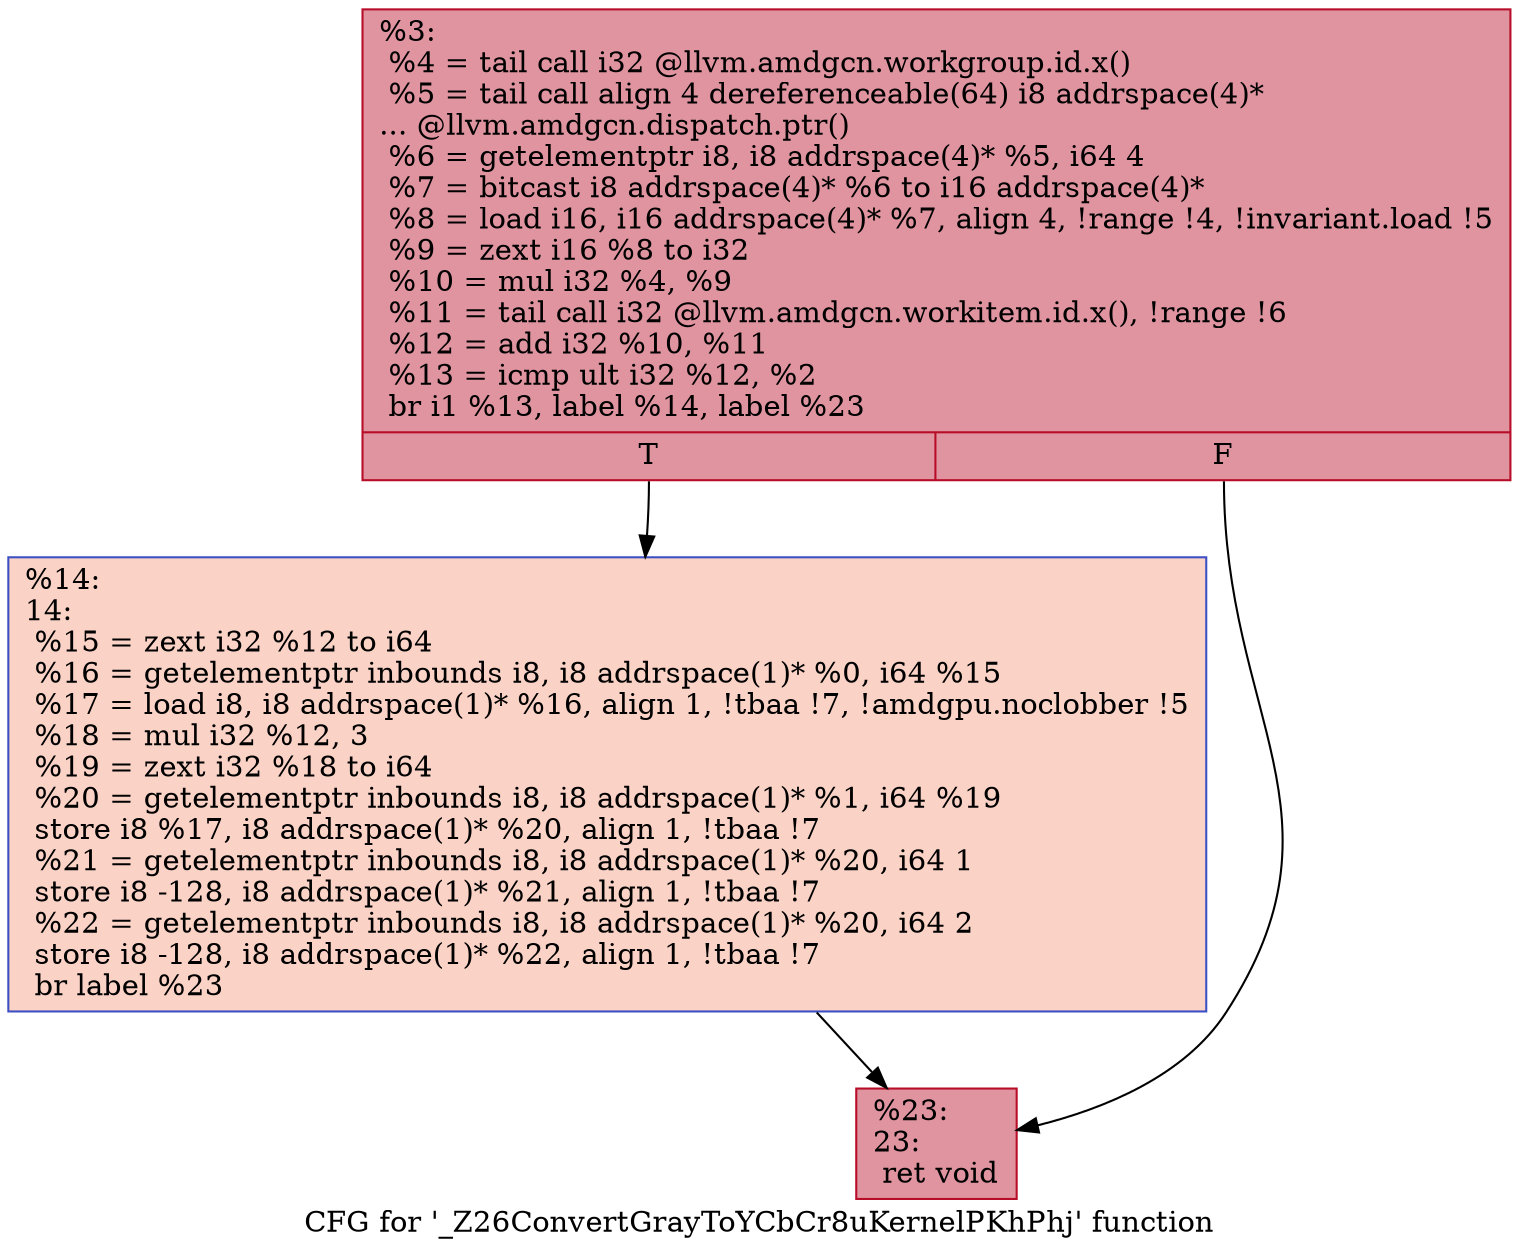 digraph "CFG for '_Z26ConvertGrayToYCbCr8uKernelPKhPhj' function" {
	label="CFG for '_Z26ConvertGrayToYCbCr8uKernelPKhPhj' function";

	Node0x4d040e0 [shape=record,color="#b70d28ff", style=filled, fillcolor="#b70d2870",label="{%3:\l  %4 = tail call i32 @llvm.amdgcn.workgroup.id.x()\l  %5 = tail call align 4 dereferenceable(64) i8 addrspace(4)*\l... @llvm.amdgcn.dispatch.ptr()\l  %6 = getelementptr i8, i8 addrspace(4)* %5, i64 4\l  %7 = bitcast i8 addrspace(4)* %6 to i16 addrspace(4)*\l  %8 = load i16, i16 addrspace(4)* %7, align 4, !range !4, !invariant.load !5\l  %9 = zext i16 %8 to i32\l  %10 = mul i32 %4, %9\l  %11 = tail call i32 @llvm.amdgcn.workitem.id.x(), !range !6\l  %12 = add i32 %10, %11\l  %13 = icmp ult i32 %12, %2\l  br i1 %13, label %14, label %23\l|{<s0>T|<s1>F}}"];
	Node0x4d040e0:s0 -> Node0x4d06020;
	Node0x4d040e0:s1 -> Node0x4d060b0;
	Node0x4d06020 [shape=record,color="#3d50c3ff", style=filled, fillcolor="#f59c7d70",label="{%14:\l14:                                               \l  %15 = zext i32 %12 to i64\l  %16 = getelementptr inbounds i8, i8 addrspace(1)* %0, i64 %15\l  %17 = load i8, i8 addrspace(1)* %16, align 1, !tbaa !7, !amdgpu.noclobber !5\l  %18 = mul i32 %12, 3\l  %19 = zext i32 %18 to i64\l  %20 = getelementptr inbounds i8, i8 addrspace(1)* %1, i64 %19\l  store i8 %17, i8 addrspace(1)* %20, align 1, !tbaa !7\l  %21 = getelementptr inbounds i8, i8 addrspace(1)* %20, i64 1\l  store i8 -128, i8 addrspace(1)* %21, align 1, !tbaa !7\l  %22 = getelementptr inbounds i8, i8 addrspace(1)* %20, i64 2\l  store i8 -128, i8 addrspace(1)* %22, align 1, !tbaa !7\l  br label %23\l}"];
	Node0x4d06020 -> Node0x4d060b0;
	Node0x4d060b0 [shape=record,color="#b70d28ff", style=filled, fillcolor="#b70d2870",label="{%23:\l23:                                               \l  ret void\l}"];
}
